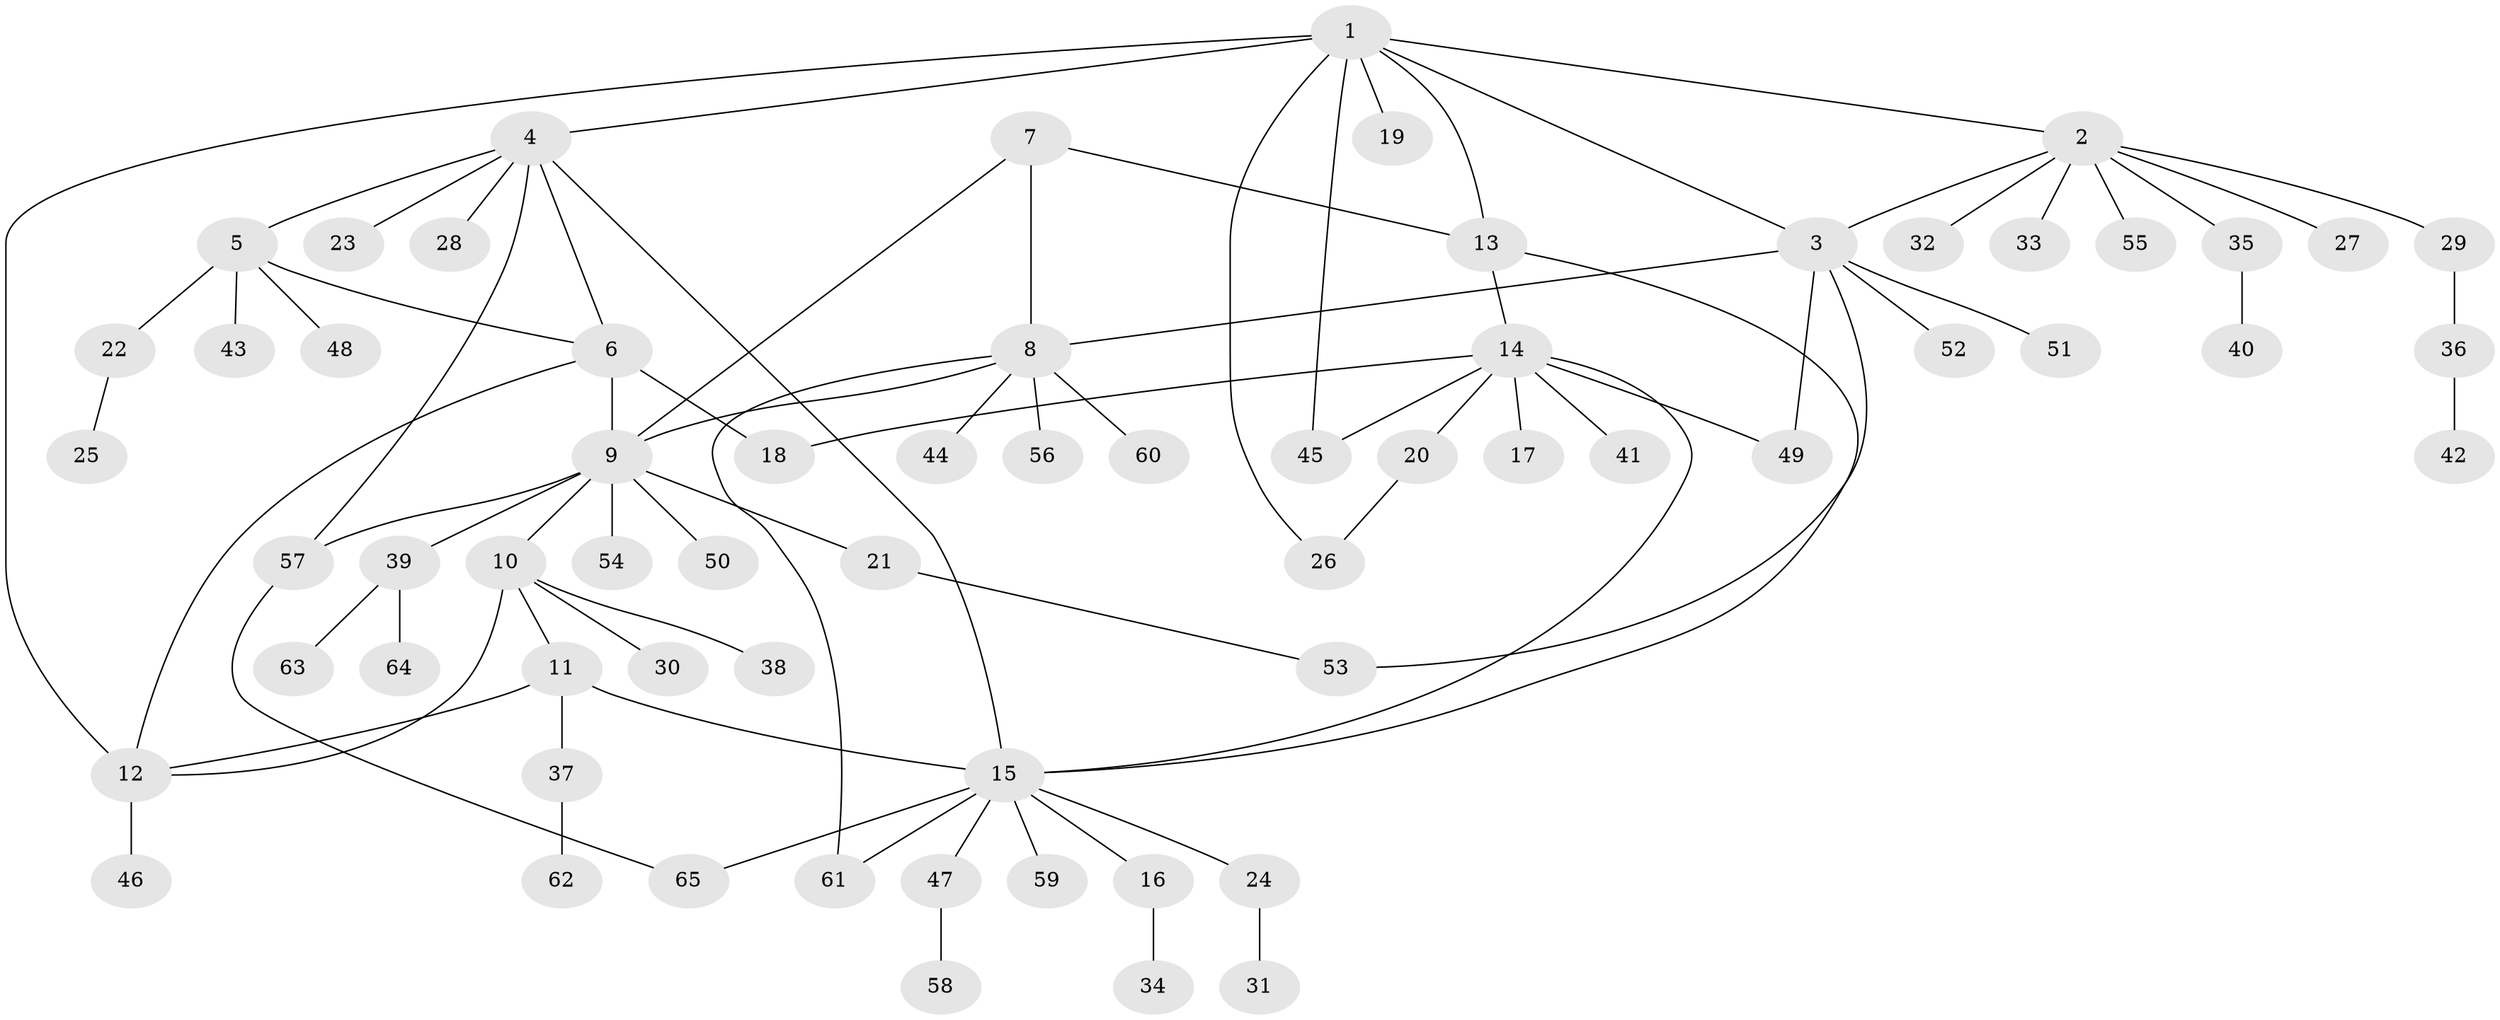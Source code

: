// Generated by graph-tools (version 1.1) at 2025/50/03/09/25 03:50:38]
// undirected, 65 vertices, 83 edges
graph export_dot {
graph [start="1"]
  node [color=gray90,style=filled];
  1;
  2;
  3;
  4;
  5;
  6;
  7;
  8;
  9;
  10;
  11;
  12;
  13;
  14;
  15;
  16;
  17;
  18;
  19;
  20;
  21;
  22;
  23;
  24;
  25;
  26;
  27;
  28;
  29;
  30;
  31;
  32;
  33;
  34;
  35;
  36;
  37;
  38;
  39;
  40;
  41;
  42;
  43;
  44;
  45;
  46;
  47;
  48;
  49;
  50;
  51;
  52;
  53;
  54;
  55;
  56;
  57;
  58;
  59;
  60;
  61;
  62;
  63;
  64;
  65;
  1 -- 2;
  1 -- 3;
  1 -- 4;
  1 -- 12;
  1 -- 13;
  1 -- 19;
  1 -- 26;
  1 -- 45;
  2 -- 3;
  2 -- 27;
  2 -- 29;
  2 -- 32;
  2 -- 33;
  2 -- 35;
  2 -- 55;
  3 -- 8;
  3 -- 49;
  3 -- 51;
  3 -- 52;
  3 -- 53;
  4 -- 5;
  4 -- 6;
  4 -- 15;
  4 -- 23;
  4 -- 28;
  4 -- 57;
  5 -- 6;
  5 -- 22;
  5 -- 43;
  5 -- 48;
  6 -- 9;
  6 -- 12;
  6 -- 18;
  7 -- 8;
  7 -- 9;
  7 -- 13;
  8 -- 9;
  8 -- 44;
  8 -- 56;
  8 -- 60;
  8 -- 61;
  9 -- 10;
  9 -- 21;
  9 -- 39;
  9 -- 50;
  9 -- 54;
  9 -- 57;
  10 -- 11;
  10 -- 12;
  10 -- 30;
  10 -- 38;
  11 -- 12;
  11 -- 15;
  11 -- 37;
  12 -- 46;
  13 -- 14;
  13 -- 15;
  14 -- 15;
  14 -- 17;
  14 -- 18;
  14 -- 20;
  14 -- 41;
  14 -- 45;
  14 -- 49;
  15 -- 16;
  15 -- 24;
  15 -- 47;
  15 -- 59;
  15 -- 61;
  15 -- 65;
  16 -- 34;
  20 -- 26;
  21 -- 53;
  22 -- 25;
  24 -- 31;
  29 -- 36;
  35 -- 40;
  36 -- 42;
  37 -- 62;
  39 -- 63;
  39 -- 64;
  47 -- 58;
  57 -- 65;
}
